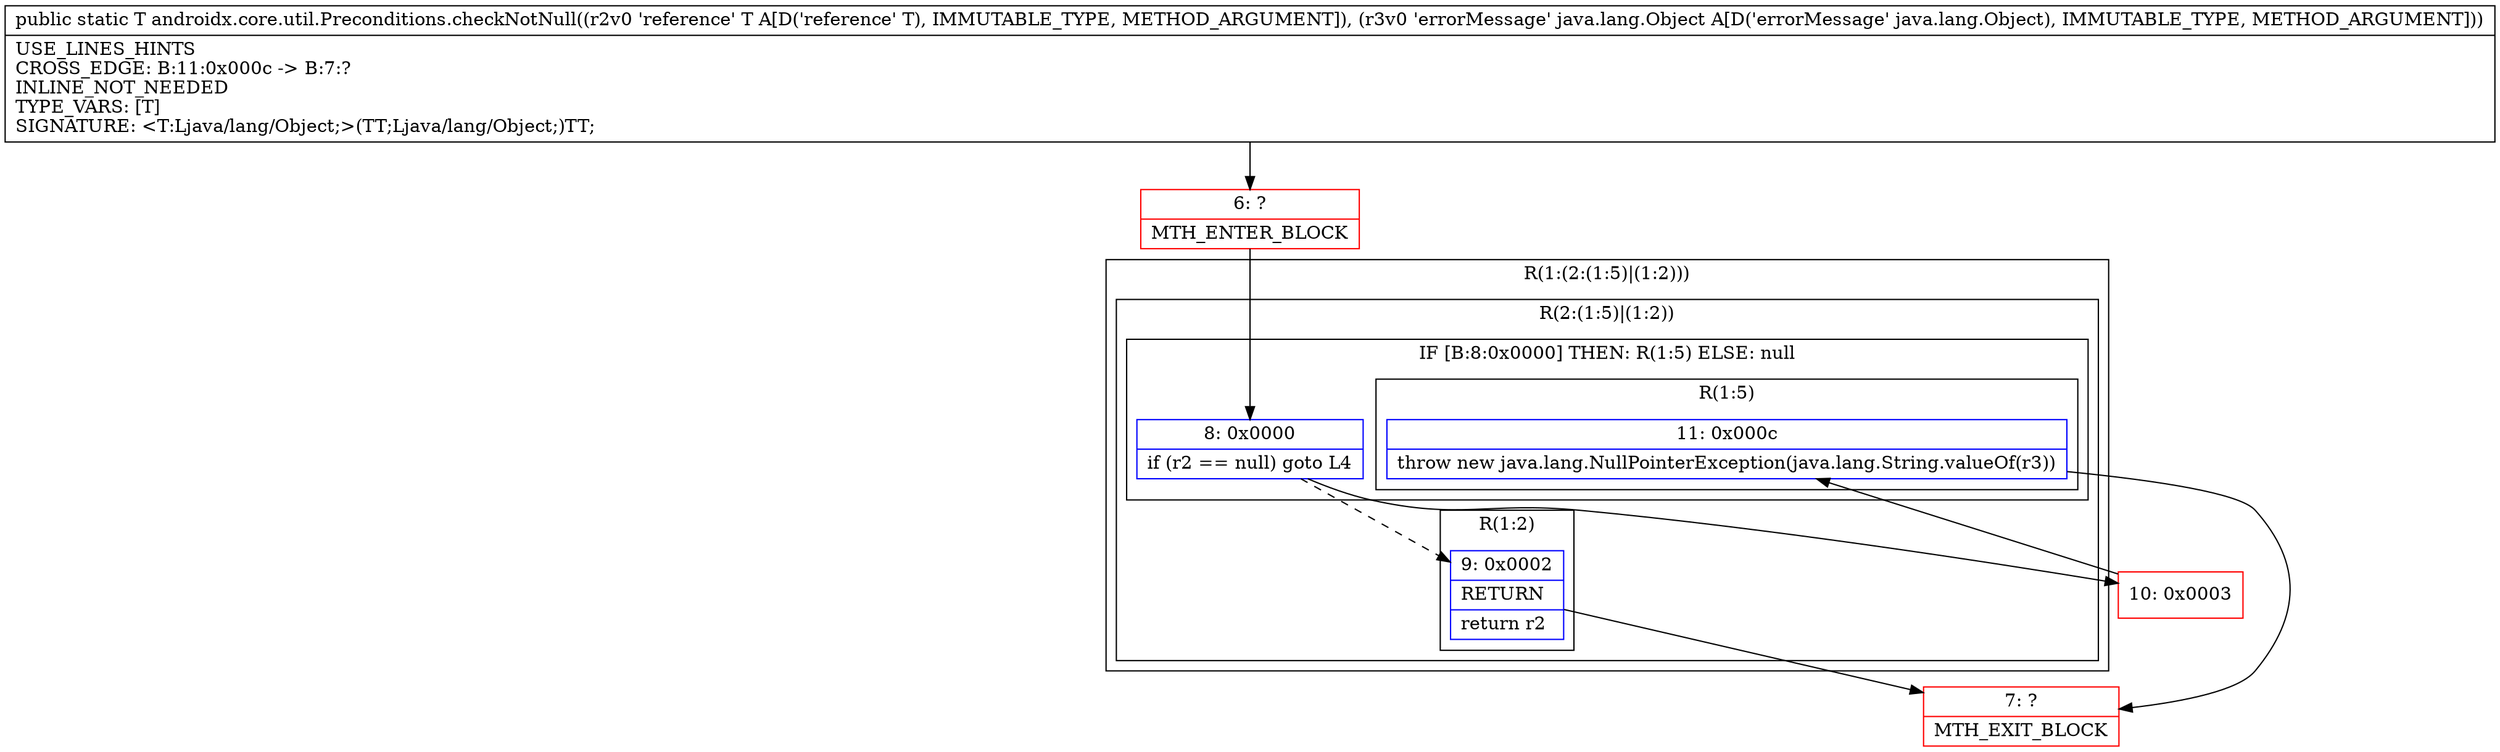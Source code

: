 digraph "CFG forandroidx.core.util.Preconditions.checkNotNull(Ljava\/lang\/Object;Ljava\/lang\/Object;)Ljava\/lang\/Object;" {
subgraph cluster_Region_2056082288 {
label = "R(1:(2:(1:5)|(1:2)))";
node [shape=record,color=blue];
subgraph cluster_Region_1501733830 {
label = "R(2:(1:5)|(1:2))";
node [shape=record,color=blue];
subgraph cluster_IfRegion_189350162 {
label = "IF [B:8:0x0000] THEN: R(1:5) ELSE: null";
node [shape=record,color=blue];
Node_8 [shape=record,label="{8\:\ 0x0000|if (r2 == null) goto L4\l}"];
subgraph cluster_Region_69088282 {
label = "R(1:5)";
node [shape=record,color=blue];
Node_11 [shape=record,label="{11\:\ 0x000c|throw new java.lang.NullPointerException(java.lang.String.valueOf(r3))\l}"];
}
}
subgraph cluster_Region_345567546 {
label = "R(1:2)";
node [shape=record,color=blue];
Node_9 [shape=record,label="{9\:\ 0x0002|RETURN\l|return r2\l}"];
}
}
}
Node_6 [shape=record,color=red,label="{6\:\ ?|MTH_ENTER_BLOCK\l}"];
Node_7 [shape=record,color=red,label="{7\:\ ?|MTH_EXIT_BLOCK\l}"];
Node_10 [shape=record,color=red,label="{10\:\ 0x0003}"];
MethodNode[shape=record,label="{public static T androidx.core.util.Preconditions.checkNotNull((r2v0 'reference' T A[D('reference' T), IMMUTABLE_TYPE, METHOD_ARGUMENT]), (r3v0 'errorMessage' java.lang.Object A[D('errorMessage' java.lang.Object), IMMUTABLE_TYPE, METHOD_ARGUMENT]))  | USE_LINES_HINTS\lCROSS_EDGE: B:11:0x000c \-\> B:7:?\lINLINE_NOT_NEEDED\lTYPE_VARS: [T]\lSIGNATURE: \<T:Ljava\/lang\/Object;\>(TT;Ljava\/lang\/Object;)TT;\l}"];
MethodNode -> Node_6;Node_8 -> Node_9[style=dashed];
Node_8 -> Node_10;
Node_11 -> Node_7;
Node_9 -> Node_7;
Node_6 -> Node_8;
Node_10 -> Node_11;
}

